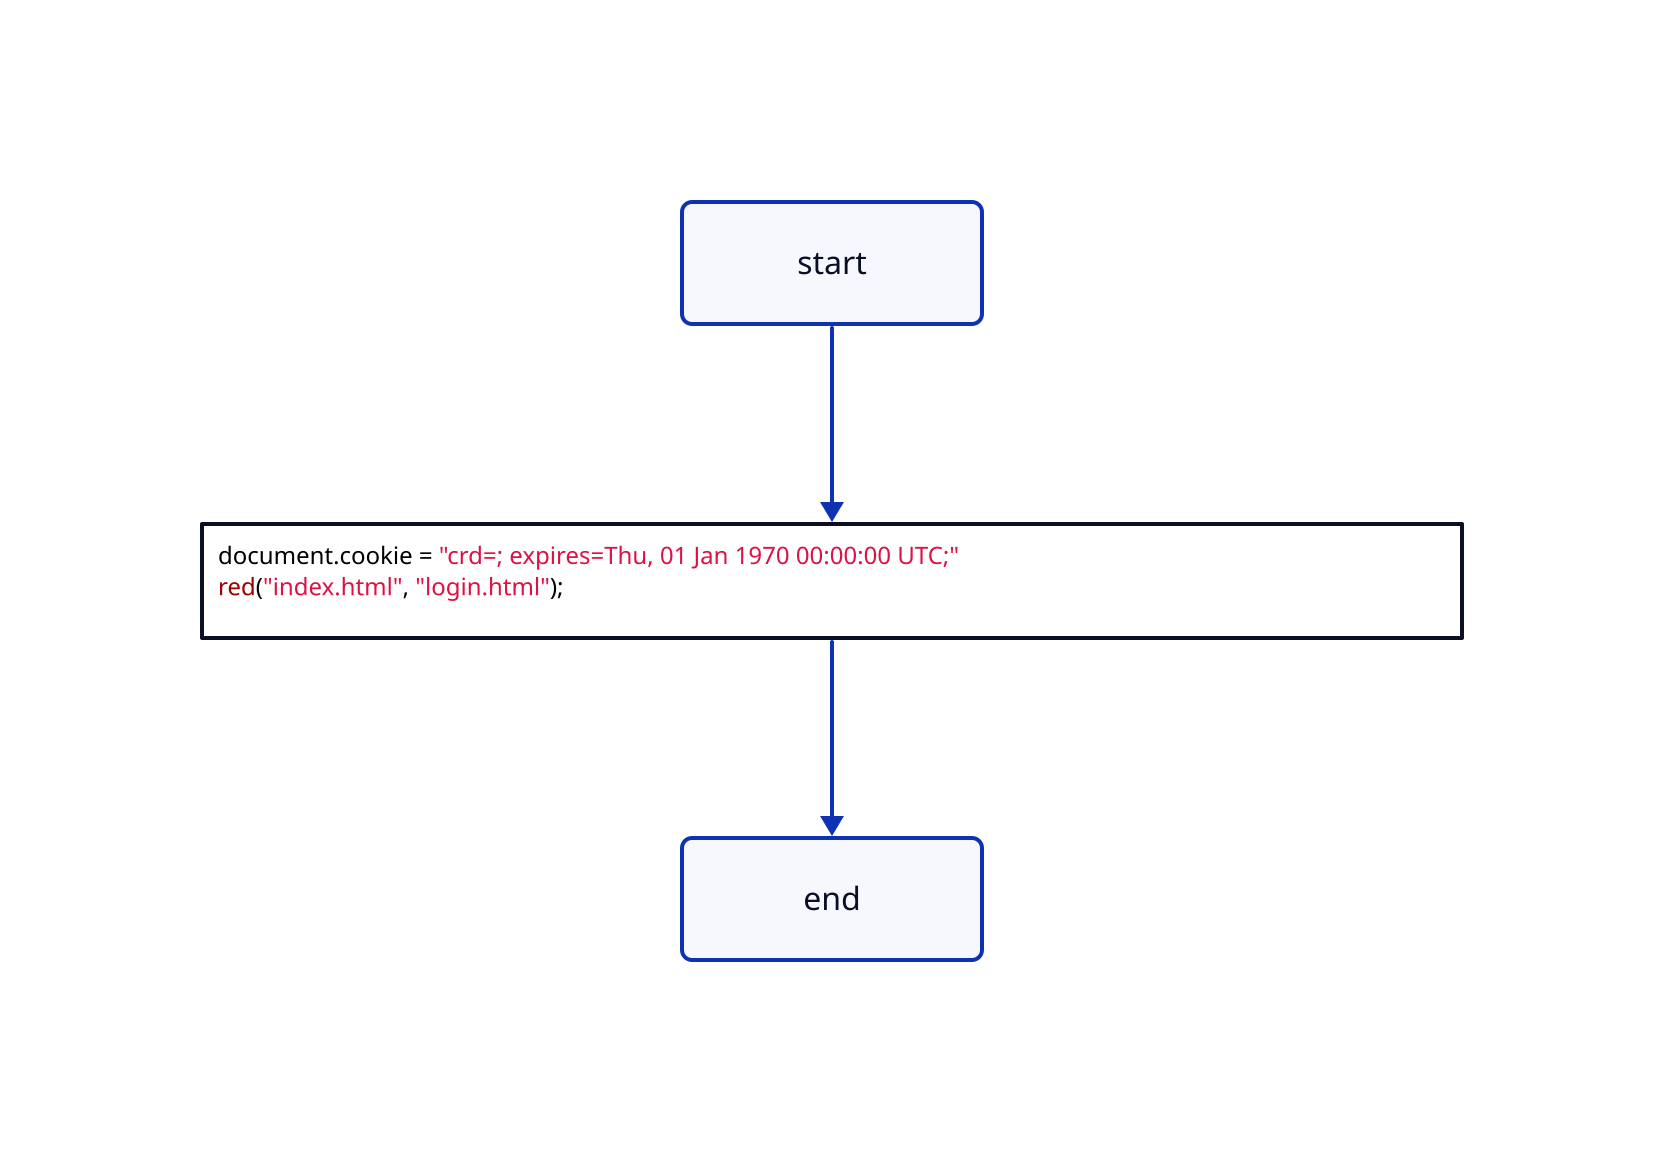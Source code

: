 st8: start {
  style.border-radius: 5
  width: 150
}
en8: end {
  style.border-radius: 5
  width: 150
}

l: ||go
	document.cookie = "crd=; expires=Thu, 01 Jan 1970 00:00:00 UTC;"
    red("index.html", "login.html");
||

st8 -> l -> en8
